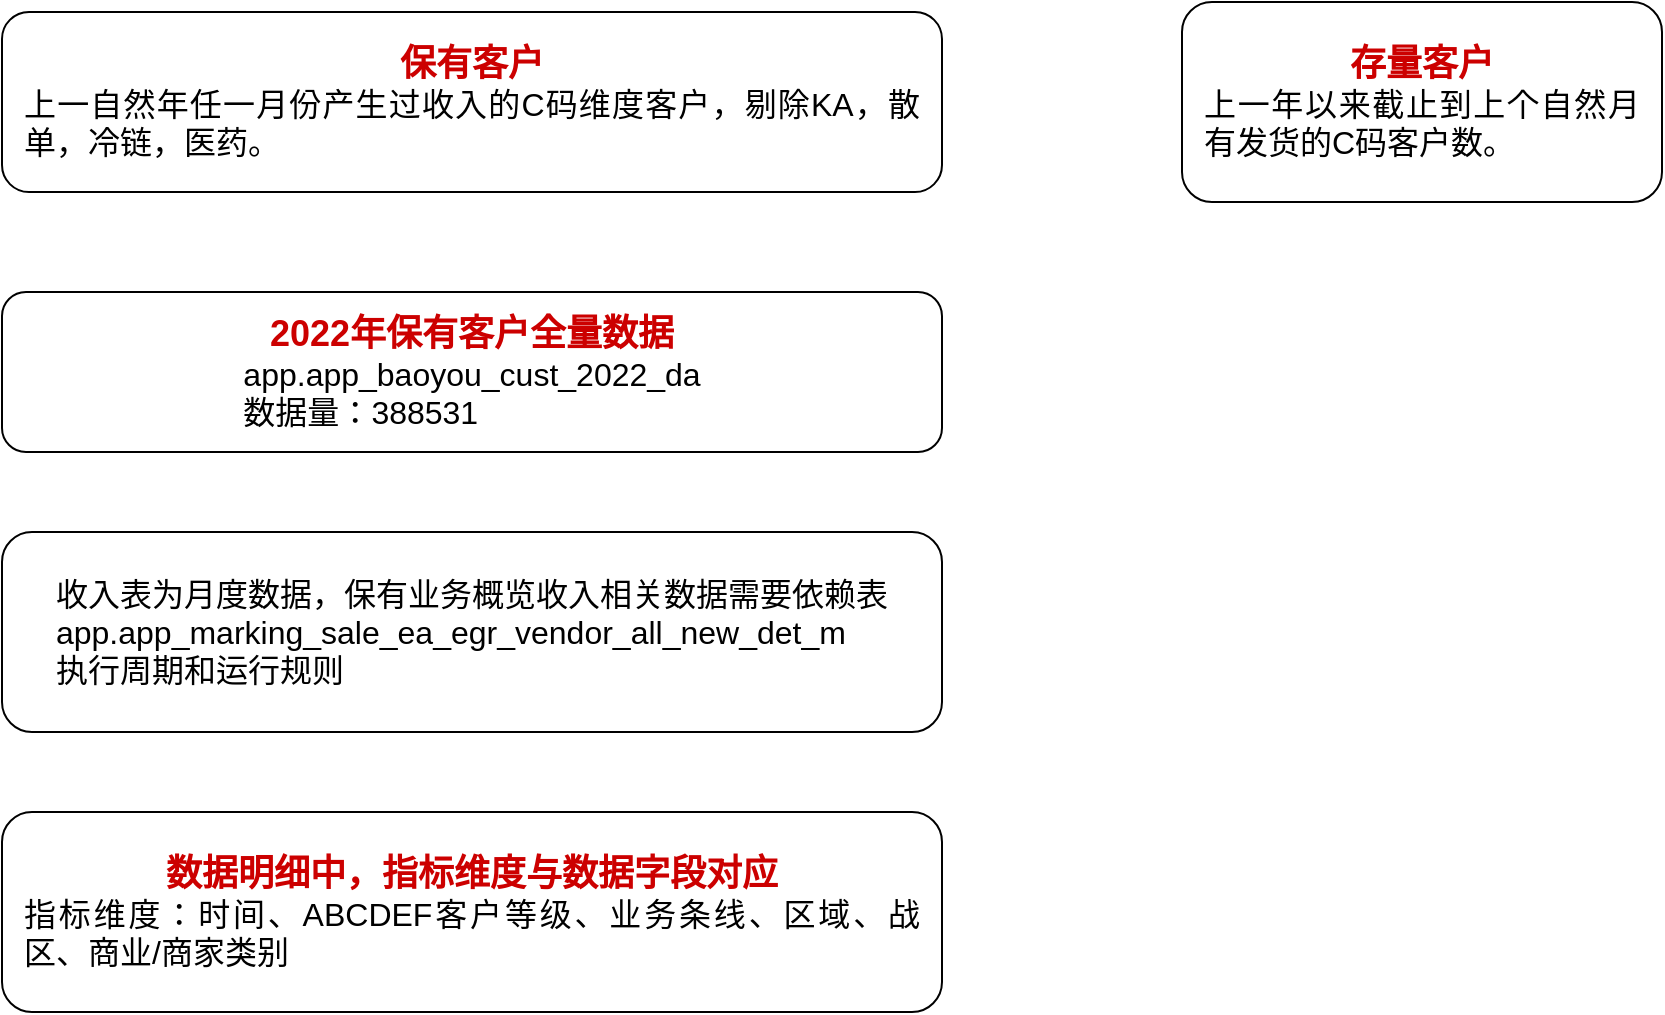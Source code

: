 <mxfile version="20.8.1" type="github">
  <diagram id="m2NU4MBV1PHv2xzvhQ1K" name="第 1 页">
    <mxGraphModel dx="1434" dy="772" grid="1" gridSize="10" guides="1" tooltips="1" connect="1" arrows="1" fold="1" page="1" pageScale="1" pageWidth="827" pageHeight="1169" math="0" shadow="0">
      <root>
        <mxCell id="0" />
        <mxCell id="1" parent="0" />
        <mxCell id="1jmym-SiZhFSxenpewyV-1" value="&lt;div style=&quot;&quot;&gt;&lt;span style=&quot;background-color: initial;&quot;&gt;&lt;b style=&quot;&quot;&gt;&lt;font color=&quot;#cc0000&quot; style=&quot;font-size: 18px;&quot;&gt;保有客户&lt;/font&gt;&lt;/b&gt;&lt;/span&gt;&lt;/div&gt;&lt;div style=&quot;text-align: justify;&quot;&gt;&lt;span style=&quot;font-size: 16px; background-color: initial;&quot;&gt;上一自然年任一月份产生过收入的C码维度客户，剔除KA，散单，冷链，医药。&lt;/span&gt;&lt;/div&gt;" style="rounded=1;whiteSpace=wrap;html=1;horizontal=1;spacingLeft=10;spacingRight=10;" parent="1" vertex="1">
          <mxGeometry x="20" y="100" width="470" height="90" as="geometry" />
        </mxCell>
        <mxCell id="1jmym-SiZhFSxenpewyV-2" value="&lt;div style=&quot;&quot;&gt;&lt;font color=&quot;#cc0000&quot; style=&quot;font-size: 18px;&quot;&gt;&lt;b&gt;存量客户&lt;/b&gt;&lt;/font&gt;&lt;/div&gt;&lt;div style=&quot;text-align: justify;&quot;&gt;&lt;span style=&quot;font-size: 16px;&quot;&gt;上一年以来截止到上个自然月有发货的C码客户数。&lt;/span&gt;&lt;br&gt;&lt;/div&gt;" style="rounded=1;whiteSpace=wrap;html=1;spacingLeft=10;spacingRight=10;" parent="1" vertex="1">
          <mxGeometry x="610" y="95" width="240" height="100" as="geometry" />
        </mxCell>
        <mxCell id="1jmym-SiZhFSxenpewyV-3" value="&lt;div style=&quot;&quot;&gt;&lt;font color=&quot;#cc0000&quot;&gt;&lt;span style=&quot;font-size: 18px;&quot;&gt;&lt;b&gt;2022年保有客户全量数据&lt;/b&gt;&lt;/span&gt;&lt;/font&gt;&lt;br&gt;&lt;/div&gt;&lt;div style=&quot;text-align: justify;&quot;&gt;&lt;span style=&quot;font-size: 16px;&quot;&gt;app.app_baoyou_cust_2022_da&lt;/span&gt;&lt;br&gt;&lt;/div&gt;&lt;div style=&quot;text-align: justify;&quot;&gt;&lt;span style=&quot;font-size: 16px;&quot;&gt;数据量：&lt;/span&gt;&lt;span style=&quot;background-color: initial; font-size: 16px;&quot;&gt;388531&lt;/span&gt;&lt;/div&gt;" style="rounded=1;whiteSpace=wrap;html=1;horizontal=1;spacingLeft=10;spacingRight=10;" parent="1" vertex="1">
          <mxGeometry x="20" y="240" width="470" height="80" as="geometry" />
        </mxCell>
        <mxCell id="1jmym-SiZhFSxenpewyV-4" value="&lt;div style=&quot;text-align: justify; font-size: 16px;&quot;&gt;&lt;font style=&quot;font-size: 16px;&quot;&gt;收入表为月度数据，保有业务概览收入相关数据需要依赖表&lt;/font&gt;&lt;/div&gt;&lt;font style=&quot;font-size: 16px;&quot;&gt;&lt;div style=&quot;text-align: justify;&quot;&gt;&lt;span style=&quot;background-color: initial;&quot;&gt;app.app_marking_sale_ea_egr_vendor_all_new_det_m&lt;/span&gt;&lt;/div&gt;&lt;div style=&quot;text-align: justify;&quot;&gt;&lt;span style=&quot;background-color: initial;&quot;&gt;执行周期和运行规则&lt;/span&gt;&lt;/div&gt;&lt;/font&gt;" style="rounded=1;whiteSpace=wrap;html=1;horizontal=1;spacingLeft=10;spacingRight=10;spacing=2;spacingTop=0;" parent="1" vertex="1">
          <mxGeometry x="20" y="360" width="470" height="100" as="geometry" />
        </mxCell>
        <mxCell id="1jmym-SiZhFSxenpewyV-5" value="&lt;div style=&quot;&quot;&gt;&lt;b style=&quot;&quot;&gt;&lt;font color=&quot;#cc0000&quot; style=&quot;font-size: 18px;&quot;&gt;数据明细中，指标维度与数据字段对应&lt;/font&gt;&lt;/b&gt;&lt;/div&gt;&lt;div style=&quot;text-align: justify; font-size: 16px;&quot;&gt;指标维度：时间、ABCDEF客户等级、业务条线、区域、战区、商业/商家类别&lt;/div&gt;" style="rounded=1;whiteSpace=wrap;html=1;horizontal=1;spacingLeft=10;spacingRight=10;" parent="1" vertex="1">
          <mxGeometry x="20" y="500" width="470" height="100" as="geometry" />
        </mxCell>
      </root>
    </mxGraphModel>
  </diagram>
</mxfile>
